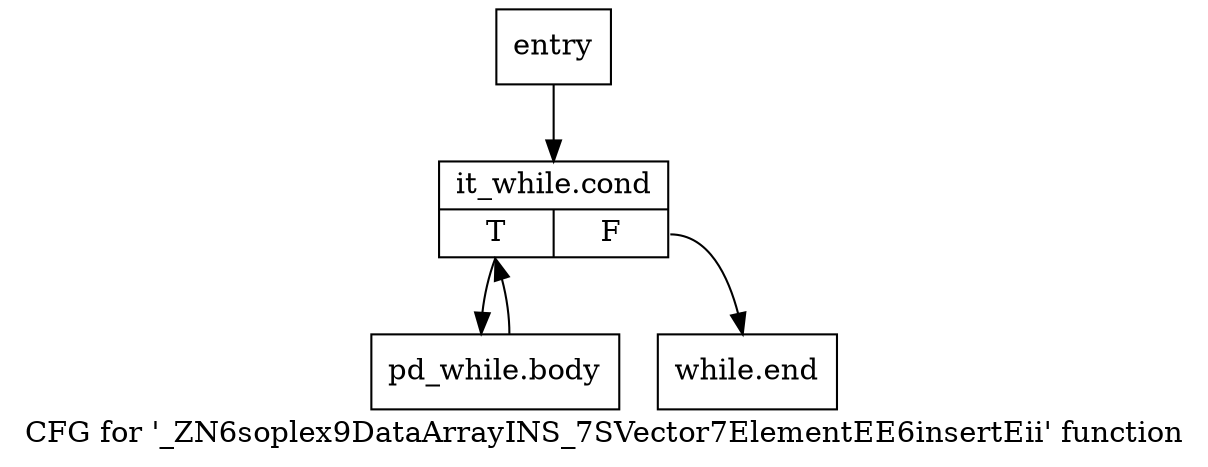 digraph "CFG for '_ZN6soplex9DataArrayINS_7SVector7ElementEE6insertEii' function" {
	label="CFG for '_ZN6soplex9DataArrayINS_7SVector7ElementEE6insertEii' function";

	Node0x263e650 [shape=record,label="{entry}"];
	Node0x263e650 -> Node0x263e6a0;
	Node0x263e6a0 [shape=record,label="{it_while.cond|{<s0>T|<s1>F}}"];
	Node0x263e6a0:s0 -> Node0x263e6f0;
	Node0x263e6a0:s1 -> Node0x263e740;
	Node0x263e6f0 [shape=record,label="{pd_while.body}"];
	Node0x263e6f0 -> Node0x263e6a0;
	Node0x263e740 [shape=record,label="{while.end}"];
}
